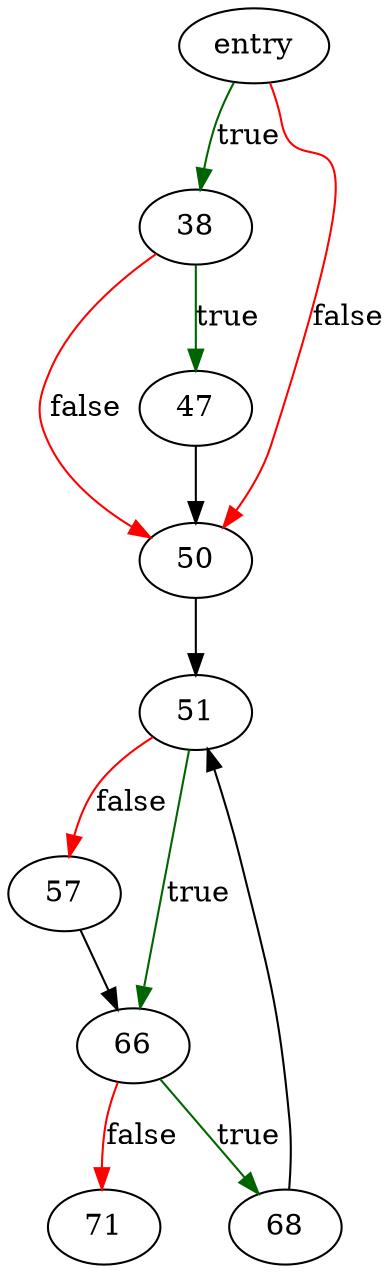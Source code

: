 digraph "finalDbSize" {
	// Node definitions.
	3 [label=entry];
	38;
	47;
	50;
	51;
	57;
	66;
	68;
	71;

	// Edge definitions.
	3 -> 38 [
		color=darkgreen
		label=true
	];
	3 -> 50 [
		color=red
		label=false
	];
	38 -> 47 [
		color=darkgreen
		label=true
	];
	38 -> 50 [
		color=red
		label=false
	];
	47 -> 50;
	50 -> 51;
	51 -> 57 [
		color=red
		label=false
	];
	51 -> 66 [
		color=darkgreen
		label=true
	];
	57 -> 66;
	66 -> 68 [
		color=darkgreen
		label=true
	];
	66 -> 71 [
		color=red
		label=false
	];
	68 -> 51;
}